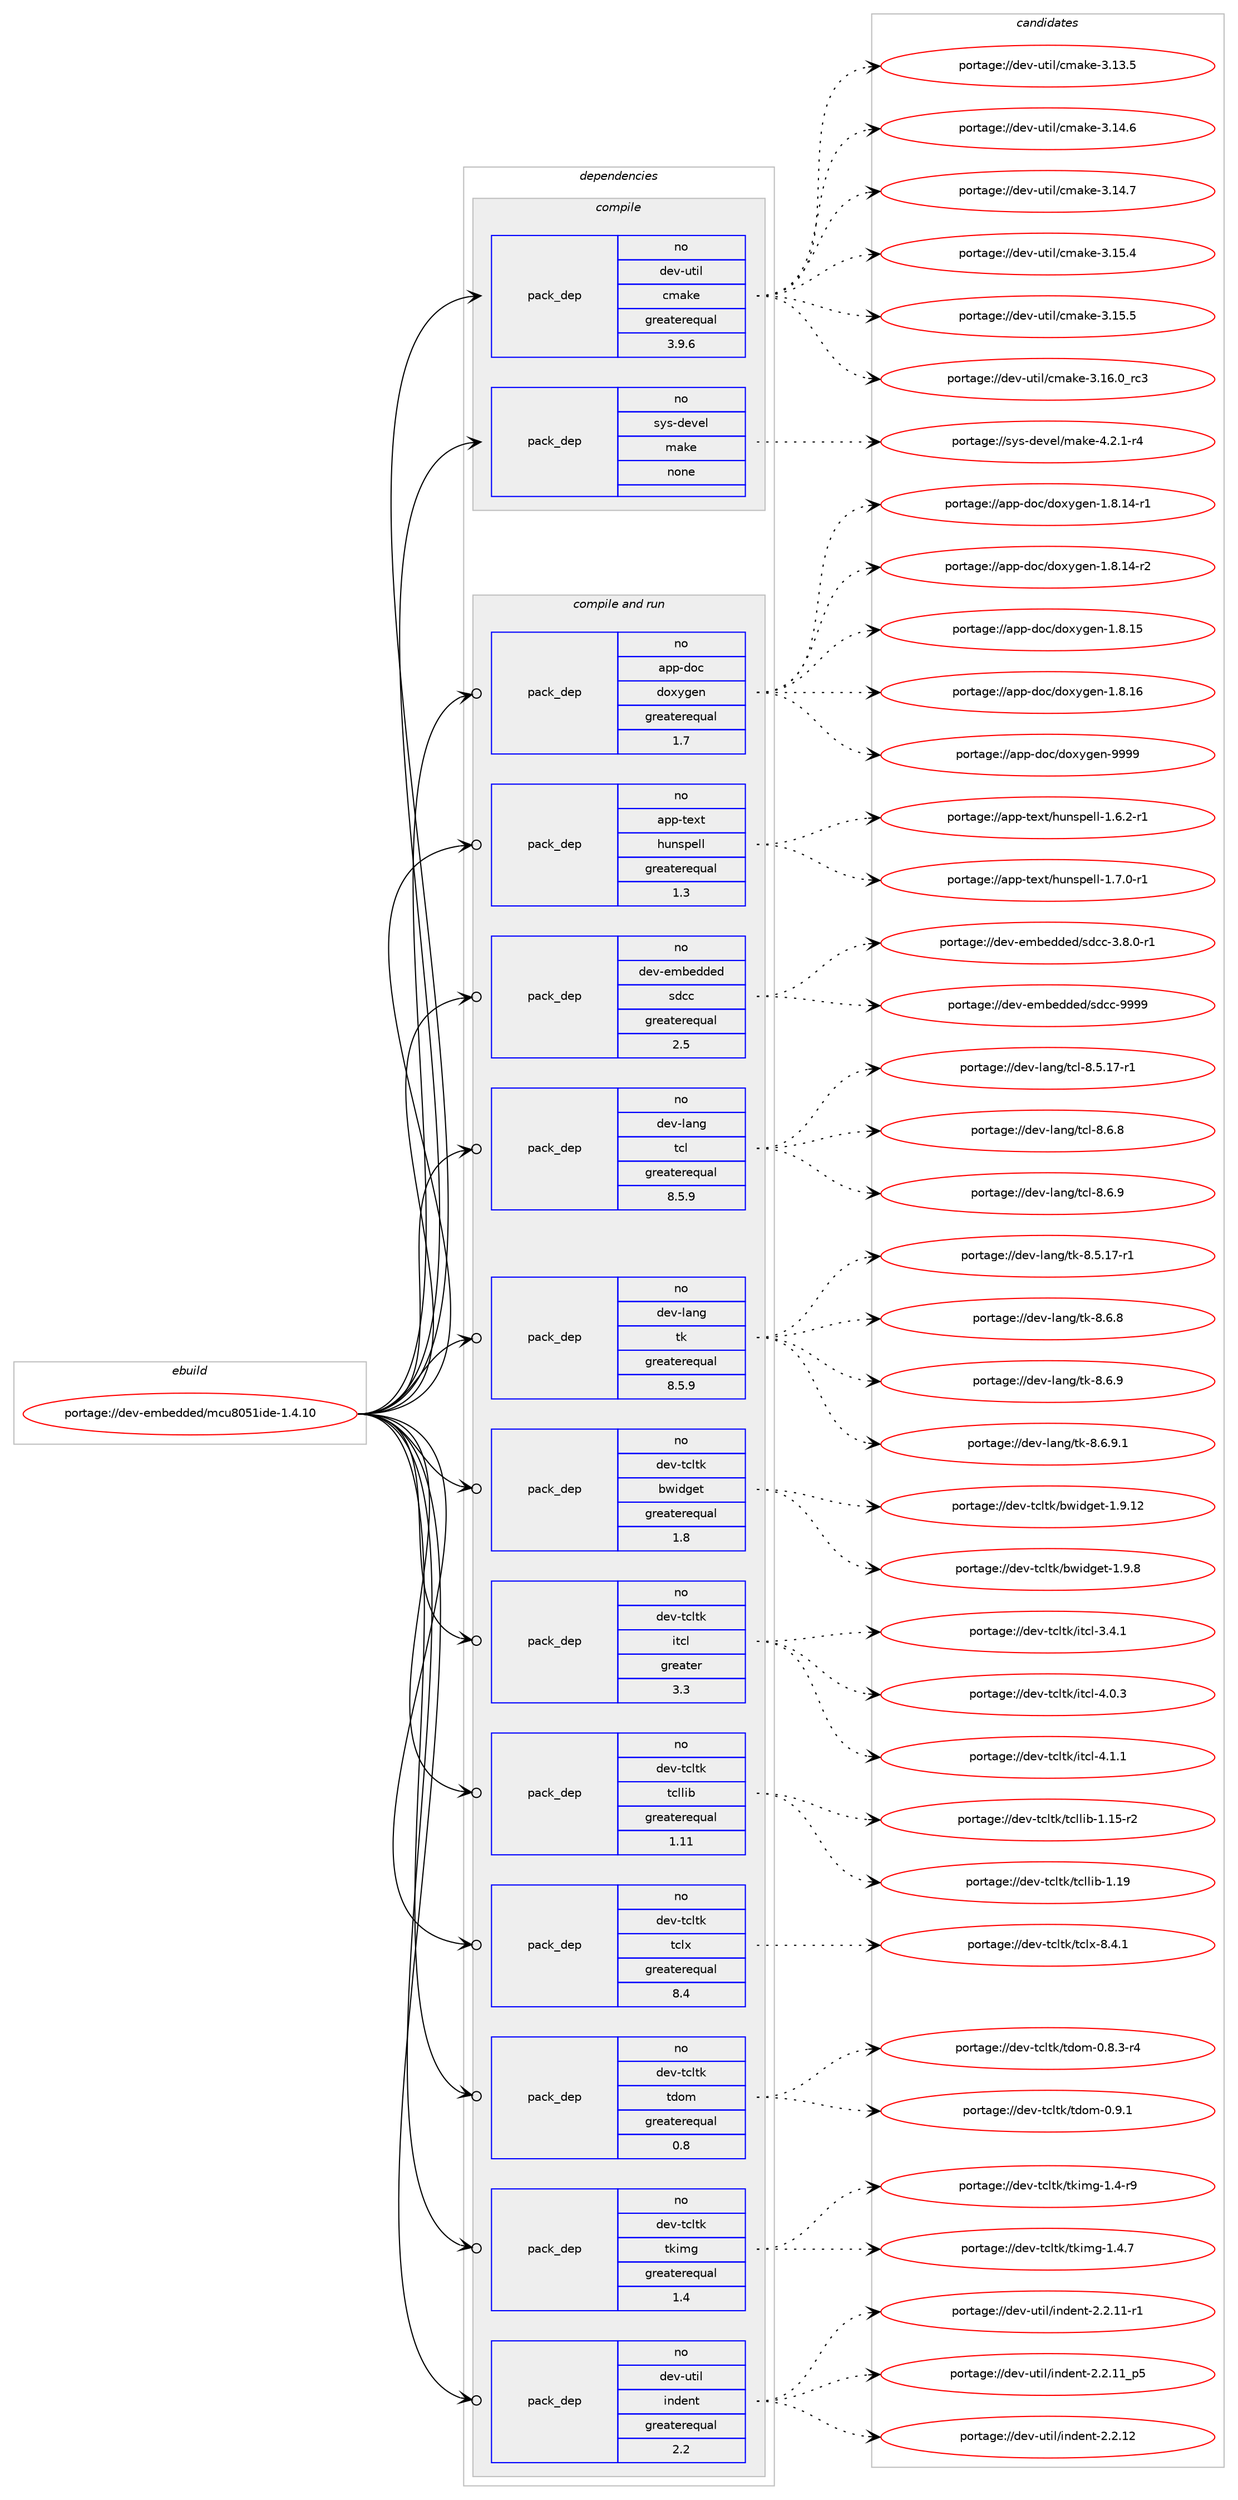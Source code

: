 digraph prolog {

# *************
# Graph options
# *************

newrank=true;
concentrate=true;
compound=true;
graph [rankdir=LR,fontname=Helvetica,fontsize=10,ranksep=1.5];#, ranksep=2.5, nodesep=0.2];
edge  [arrowhead=vee];
node  [fontname=Helvetica,fontsize=10];

# **********
# The ebuild
# **********

subgraph cluster_leftcol {
color=gray;
rank=same;
label=<<i>ebuild</i>>;
id [label="portage://dev-embedded/mcu8051ide-1.4.10", color=red, width=4, href="../dev-embedded/mcu8051ide-1.4.10.svg"];
}

# ****************
# The dependencies
# ****************

subgraph cluster_midcol {
color=gray;
label=<<i>dependencies</i>>;
subgraph cluster_compile {
fillcolor="#eeeeee";
style=filled;
label=<<i>compile</i>>;
subgraph pack44428 {
dependency59563 [label=<<TABLE BORDER="0" CELLBORDER="1" CELLSPACING="0" CELLPADDING="4" WIDTH="220"><TR><TD ROWSPAN="6" CELLPADDING="30">pack_dep</TD></TR><TR><TD WIDTH="110">no</TD></TR><TR><TD>dev-util</TD></TR><TR><TD>cmake</TD></TR><TR><TD>greaterequal</TD></TR><TR><TD>3.9.6</TD></TR></TABLE>>, shape=none, color=blue];
}
id:e -> dependency59563:w [weight=20,style="solid",arrowhead="vee"];
subgraph pack44429 {
dependency59564 [label=<<TABLE BORDER="0" CELLBORDER="1" CELLSPACING="0" CELLPADDING="4" WIDTH="220"><TR><TD ROWSPAN="6" CELLPADDING="30">pack_dep</TD></TR><TR><TD WIDTH="110">no</TD></TR><TR><TD>sys-devel</TD></TR><TR><TD>make</TD></TR><TR><TD>none</TD></TR><TR><TD></TD></TR></TABLE>>, shape=none, color=blue];
}
id:e -> dependency59564:w [weight=20,style="solid",arrowhead="vee"];
}
subgraph cluster_compileandrun {
fillcolor="#eeeeee";
style=filled;
label=<<i>compile and run</i>>;
subgraph pack44430 {
dependency59565 [label=<<TABLE BORDER="0" CELLBORDER="1" CELLSPACING="0" CELLPADDING="4" WIDTH="220"><TR><TD ROWSPAN="6" CELLPADDING="30">pack_dep</TD></TR><TR><TD WIDTH="110">no</TD></TR><TR><TD>app-doc</TD></TR><TR><TD>doxygen</TD></TR><TR><TD>greaterequal</TD></TR><TR><TD>1.7</TD></TR></TABLE>>, shape=none, color=blue];
}
id:e -> dependency59565:w [weight=20,style="solid",arrowhead="odotvee"];
subgraph pack44431 {
dependency59566 [label=<<TABLE BORDER="0" CELLBORDER="1" CELLSPACING="0" CELLPADDING="4" WIDTH="220"><TR><TD ROWSPAN="6" CELLPADDING="30">pack_dep</TD></TR><TR><TD WIDTH="110">no</TD></TR><TR><TD>app-text</TD></TR><TR><TD>hunspell</TD></TR><TR><TD>greaterequal</TD></TR><TR><TD>1.3</TD></TR></TABLE>>, shape=none, color=blue];
}
id:e -> dependency59566:w [weight=20,style="solid",arrowhead="odotvee"];
subgraph pack44432 {
dependency59567 [label=<<TABLE BORDER="0" CELLBORDER="1" CELLSPACING="0" CELLPADDING="4" WIDTH="220"><TR><TD ROWSPAN="6" CELLPADDING="30">pack_dep</TD></TR><TR><TD WIDTH="110">no</TD></TR><TR><TD>dev-embedded</TD></TR><TR><TD>sdcc</TD></TR><TR><TD>greaterequal</TD></TR><TR><TD>2.5</TD></TR></TABLE>>, shape=none, color=blue];
}
id:e -> dependency59567:w [weight=20,style="solid",arrowhead="odotvee"];
subgraph pack44433 {
dependency59568 [label=<<TABLE BORDER="0" CELLBORDER="1" CELLSPACING="0" CELLPADDING="4" WIDTH="220"><TR><TD ROWSPAN="6" CELLPADDING="30">pack_dep</TD></TR><TR><TD WIDTH="110">no</TD></TR><TR><TD>dev-lang</TD></TR><TR><TD>tcl</TD></TR><TR><TD>greaterequal</TD></TR><TR><TD>8.5.9</TD></TR></TABLE>>, shape=none, color=blue];
}
id:e -> dependency59568:w [weight=20,style="solid",arrowhead="odotvee"];
subgraph pack44434 {
dependency59569 [label=<<TABLE BORDER="0" CELLBORDER="1" CELLSPACING="0" CELLPADDING="4" WIDTH="220"><TR><TD ROWSPAN="6" CELLPADDING="30">pack_dep</TD></TR><TR><TD WIDTH="110">no</TD></TR><TR><TD>dev-lang</TD></TR><TR><TD>tk</TD></TR><TR><TD>greaterequal</TD></TR><TR><TD>8.5.9</TD></TR></TABLE>>, shape=none, color=blue];
}
id:e -> dependency59569:w [weight=20,style="solid",arrowhead="odotvee"];
subgraph pack44435 {
dependency59570 [label=<<TABLE BORDER="0" CELLBORDER="1" CELLSPACING="0" CELLPADDING="4" WIDTH="220"><TR><TD ROWSPAN="6" CELLPADDING="30">pack_dep</TD></TR><TR><TD WIDTH="110">no</TD></TR><TR><TD>dev-tcltk</TD></TR><TR><TD>bwidget</TD></TR><TR><TD>greaterequal</TD></TR><TR><TD>1.8</TD></TR></TABLE>>, shape=none, color=blue];
}
id:e -> dependency59570:w [weight=20,style="solid",arrowhead="odotvee"];
subgraph pack44436 {
dependency59571 [label=<<TABLE BORDER="0" CELLBORDER="1" CELLSPACING="0" CELLPADDING="4" WIDTH="220"><TR><TD ROWSPAN="6" CELLPADDING="30">pack_dep</TD></TR><TR><TD WIDTH="110">no</TD></TR><TR><TD>dev-tcltk</TD></TR><TR><TD>itcl</TD></TR><TR><TD>greater</TD></TR><TR><TD>3.3</TD></TR></TABLE>>, shape=none, color=blue];
}
id:e -> dependency59571:w [weight=20,style="solid",arrowhead="odotvee"];
subgraph pack44437 {
dependency59572 [label=<<TABLE BORDER="0" CELLBORDER="1" CELLSPACING="0" CELLPADDING="4" WIDTH="220"><TR><TD ROWSPAN="6" CELLPADDING="30">pack_dep</TD></TR><TR><TD WIDTH="110">no</TD></TR><TR><TD>dev-tcltk</TD></TR><TR><TD>tcllib</TD></TR><TR><TD>greaterequal</TD></TR><TR><TD>1.11</TD></TR></TABLE>>, shape=none, color=blue];
}
id:e -> dependency59572:w [weight=20,style="solid",arrowhead="odotvee"];
subgraph pack44438 {
dependency59573 [label=<<TABLE BORDER="0" CELLBORDER="1" CELLSPACING="0" CELLPADDING="4" WIDTH="220"><TR><TD ROWSPAN="6" CELLPADDING="30">pack_dep</TD></TR><TR><TD WIDTH="110">no</TD></TR><TR><TD>dev-tcltk</TD></TR><TR><TD>tclx</TD></TR><TR><TD>greaterequal</TD></TR><TR><TD>8.4</TD></TR></TABLE>>, shape=none, color=blue];
}
id:e -> dependency59573:w [weight=20,style="solid",arrowhead="odotvee"];
subgraph pack44439 {
dependency59574 [label=<<TABLE BORDER="0" CELLBORDER="1" CELLSPACING="0" CELLPADDING="4" WIDTH="220"><TR><TD ROWSPAN="6" CELLPADDING="30">pack_dep</TD></TR><TR><TD WIDTH="110">no</TD></TR><TR><TD>dev-tcltk</TD></TR><TR><TD>tdom</TD></TR><TR><TD>greaterequal</TD></TR><TR><TD>0.8</TD></TR></TABLE>>, shape=none, color=blue];
}
id:e -> dependency59574:w [weight=20,style="solid",arrowhead="odotvee"];
subgraph pack44440 {
dependency59575 [label=<<TABLE BORDER="0" CELLBORDER="1" CELLSPACING="0" CELLPADDING="4" WIDTH="220"><TR><TD ROWSPAN="6" CELLPADDING="30">pack_dep</TD></TR><TR><TD WIDTH="110">no</TD></TR><TR><TD>dev-tcltk</TD></TR><TR><TD>tkimg</TD></TR><TR><TD>greaterequal</TD></TR><TR><TD>1.4</TD></TR></TABLE>>, shape=none, color=blue];
}
id:e -> dependency59575:w [weight=20,style="solid",arrowhead="odotvee"];
subgraph pack44441 {
dependency59576 [label=<<TABLE BORDER="0" CELLBORDER="1" CELLSPACING="0" CELLPADDING="4" WIDTH="220"><TR><TD ROWSPAN="6" CELLPADDING="30">pack_dep</TD></TR><TR><TD WIDTH="110">no</TD></TR><TR><TD>dev-util</TD></TR><TR><TD>indent</TD></TR><TR><TD>greaterequal</TD></TR><TR><TD>2.2</TD></TR></TABLE>>, shape=none, color=blue];
}
id:e -> dependency59576:w [weight=20,style="solid",arrowhead="odotvee"];
}
subgraph cluster_run {
fillcolor="#eeeeee";
style=filled;
label=<<i>run</i>>;
}
}

# **************
# The candidates
# **************

subgraph cluster_choices {
rank=same;
color=gray;
label=<<i>candidates</i>>;

subgraph choice44428 {
color=black;
nodesep=1;
choiceportage1001011184511711610510847991099710710145514649514653 [label="portage://dev-util/cmake-3.13.5", color=red, width=4,href="../dev-util/cmake-3.13.5.svg"];
choiceportage1001011184511711610510847991099710710145514649524654 [label="portage://dev-util/cmake-3.14.6", color=red, width=4,href="../dev-util/cmake-3.14.6.svg"];
choiceportage1001011184511711610510847991099710710145514649524655 [label="portage://dev-util/cmake-3.14.7", color=red, width=4,href="../dev-util/cmake-3.14.7.svg"];
choiceportage1001011184511711610510847991099710710145514649534652 [label="portage://dev-util/cmake-3.15.4", color=red, width=4,href="../dev-util/cmake-3.15.4.svg"];
choiceportage1001011184511711610510847991099710710145514649534653 [label="portage://dev-util/cmake-3.15.5", color=red, width=4,href="../dev-util/cmake-3.15.5.svg"];
choiceportage1001011184511711610510847991099710710145514649544648951149951 [label="portage://dev-util/cmake-3.16.0_rc3", color=red, width=4,href="../dev-util/cmake-3.16.0_rc3.svg"];
dependency59563:e -> choiceportage1001011184511711610510847991099710710145514649514653:w [style=dotted,weight="100"];
dependency59563:e -> choiceportage1001011184511711610510847991099710710145514649524654:w [style=dotted,weight="100"];
dependency59563:e -> choiceportage1001011184511711610510847991099710710145514649524655:w [style=dotted,weight="100"];
dependency59563:e -> choiceportage1001011184511711610510847991099710710145514649534652:w [style=dotted,weight="100"];
dependency59563:e -> choiceportage1001011184511711610510847991099710710145514649534653:w [style=dotted,weight="100"];
dependency59563:e -> choiceportage1001011184511711610510847991099710710145514649544648951149951:w [style=dotted,weight="100"];
}
subgraph choice44429 {
color=black;
nodesep=1;
choiceportage1151211154510010111810110847109971071014552465046494511452 [label="portage://sys-devel/make-4.2.1-r4", color=red, width=4,href="../sys-devel/make-4.2.1-r4.svg"];
dependency59564:e -> choiceportage1151211154510010111810110847109971071014552465046494511452:w [style=dotted,weight="100"];
}
subgraph choice44430 {
color=black;
nodesep=1;
choiceportage97112112451001119947100111120121103101110454946564649524511449 [label="portage://app-doc/doxygen-1.8.14-r1", color=red, width=4,href="../app-doc/doxygen-1.8.14-r1.svg"];
choiceportage97112112451001119947100111120121103101110454946564649524511450 [label="portage://app-doc/doxygen-1.8.14-r2", color=red, width=4,href="../app-doc/doxygen-1.8.14-r2.svg"];
choiceportage9711211245100111994710011112012110310111045494656464953 [label="portage://app-doc/doxygen-1.8.15", color=red, width=4,href="../app-doc/doxygen-1.8.15.svg"];
choiceportage9711211245100111994710011112012110310111045494656464954 [label="portage://app-doc/doxygen-1.8.16", color=red, width=4,href="../app-doc/doxygen-1.8.16.svg"];
choiceportage971121124510011199471001111201211031011104557575757 [label="portage://app-doc/doxygen-9999", color=red, width=4,href="../app-doc/doxygen-9999.svg"];
dependency59565:e -> choiceportage97112112451001119947100111120121103101110454946564649524511449:w [style=dotted,weight="100"];
dependency59565:e -> choiceportage97112112451001119947100111120121103101110454946564649524511450:w [style=dotted,weight="100"];
dependency59565:e -> choiceportage9711211245100111994710011112012110310111045494656464953:w [style=dotted,weight="100"];
dependency59565:e -> choiceportage9711211245100111994710011112012110310111045494656464954:w [style=dotted,weight="100"];
dependency59565:e -> choiceportage971121124510011199471001111201211031011104557575757:w [style=dotted,weight="100"];
}
subgraph choice44431 {
color=black;
nodesep=1;
choiceportage9711211245116101120116471041171101151121011081084549465446504511449 [label="portage://app-text/hunspell-1.6.2-r1", color=red, width=4,href="../app-text/hunspell-1.6.2-r1.svg"];
choiceportage9711211245116101120116471041171101151121011081084549465546484511449 [label="portage://app-text/hunspell-1.7.0-r1", color=red, width=4,href="../app-text/hunspell-1.7.0-r1.svg"];
dependency59566:e -> choiceportage9711211245116101120116471041171101151121011081084549465446504511449:w [style=dotted,weight="100"];
dependency59566:e -> choiceportage9711211245116101120116471041171101151121011081084549465546484511449:w [style=dotted,weight="100"];
}
subgraph choice44432 {
color=black;
nodesep=1;
choiceportage10010111845101109981011001001011004711510099994551465646484511449 [label="portage://dev-embedded/sdcc-3.8.0-r1", color=red, width=4,href="../dev-embedded/sdcc-3.8.0-r1.svg"];
choiceportage10010111845101109981011001001011004711510099994557575757 [label="portage://dev-embedded/sdcc-9999", color=red, width=4,href="../dev-embedded/sdcc-9999.svg"];
dependency59567:e -> choiceportage10010111845101109981011001001011004711510099994551465646484511449:w [style=dotted,weight="100"];
dependency59567:e -> choiceportage10010111845101109981011001001011004711510099994557575757:w [style=dotted,weight="100"];
}
subgraph choice44433 {
color=black;
nodesep=1;
choiceportage10010111845108971101034711699108455646534649554511449 [label="portage://dev-lang/tcl-8.5.17-r1", color=red, width=4,href="../dev-lang/tcl-8.5.17-r1.svg"];
choiceportage10010111845108971101034711699108455646544656 [label="portage://dev-lang/tcl-8.6.8", color=red, width=4,href="../dev-lang/tcl-8.6.8.svg"];
choiceportage10010111845108971101034711699108455646544657 [label="portage://dev-lang/tcl-8.6.9", color=red, width=4,href="../dev-lang/tcl-8.6.9.svg"];
dependency59568:e -> choiceportage10010111845108971101034711699108455646534649554511449:w [style=dotted,weight="100"];
dependency59568:e -> choiceportage10010111845108971101034711699108455646544656:w [style=dotted,weight="100"];
dependency59568:e -> choiceportage10010111845108971101034711699108455646544657:w [style=dotted,weight="100"];
}
subgraph choice44434 {
color=black;
nodesep=1;
choiceportage100101118451089711010347116107455646534649554511449 [label="portage://dev-lang/tk-8.5.17-r1", color=red, width=4,href="../dev-lang/tk-8.5.17-r1.svg"];
choiceportage100101118451089711010347116107455646544656 [label="portage://dev-lang/tk-8.6.8", color=red, width=4,href="../dev-lang/tk-8.6.8.svg"];
choiceportage100101118451089711010347116107455646544657 [label="portage://dev-lang/tk-8.6.9", color=red, width=4,href="../dev-lang/tk-8.6.9.svg"];
choiceportage1001011184510897110103471161074556465446574649 [label="portage://dev-lang/tk-8.6.9.1", color=red, width=4,href="../dev-lang/tk-8.6.9.1.svg"];
dependency59569:e -> choiceportage100101118451089711010347116107455646534649554511449:w [style=dotted,weight="100"];
dependency59569:e -> choiceportage100101118451089711010347116107455646544656:w [style=dotted,weight="100"];
dependency59569:e -> choiceportage100101118451089711010347116107455646544657:w [style=dotted,weight="100"];
dependency59569:e -> choiceportage1001011184510897110103471161074556465446574649:w [style=dotted,weight="100"];
}
subgraph choice44435 {
color=black;
nodesep=1;
choiceportage1001011184511699108116107479811910510010310111645494657464950 [label="portage://dev-tcltk/bwidget-1.9.12", color=red, width=4,href="../dev-tcltk/bwidget-1.9.12.svg"];
choiceportage10010111845116991081161074798119105100103101116454946574656 [label="portage://dev-tcltk/bwidget-1.9.8", color=red, width=4,href="../dev-tcltk/bwidget-1.9.8.svg"];
dependency59570:e -> choiceportage1001011184511699108116107479811910510010310111645494657464950:w [style=dotted,weight="100"];
dependency59570:e -> choiceportage10010111845116991081161074798119105100103101116454946574656:w [style=dotted,weight="100"];
}
subgraph choice44436 {
color=black;
nodesep=1;
choiceportage10010111845116991081161074710511699108455146524649 [label="portage://dev-tcltk/itcl-3.4.1", color=red, width=4,href="../dev-tcltk/itcl-3.4.1.svg"];
choiceportage10010111845116991081161074710511699108455246484651 [label="portage://dev-tcltk/itcl-4.0.3", color=red, width=4,href="../dev-tcltk/itcl-4.0.3.svg"];
choiceportage10010111845116991081161074710511699108455246494649 [label="portage://dev-tcltk/itcl-4.1.1", color=red, width=4,href="../dev-tcltk/itcl-4.1.1.svg"];
dependency59571:e -> choiceportage10010111845116991081161074710511699108455146524649:w [style=dotted,weight="100"];
dependency59571:e -> choiceportage10010111845116991081161074710511699108455246484651:w [style=dotted,weight="100"];
dependency59571:e -> choiceportage10010111845116991081161074710511699108455246494649:w [style=dotted,weight="100"];
}
subgraph choice44437 {
color=black;
nodesep=1;
choiceportage100101118451169910811610747116991081081059845494649534511450 [label="portage://dev-tcltk/tcllib-1.15-r2", color=red, width=4,href="../dev-tcltk/tcllib-1.15-r2.svg"];
choiceportage10010111845116991081161074711699108108105984549464957 [label="portage://dev-tcltk/tcllib-1.19", color=red, width=4,href="../dev-tcltk/tcllib-1.19.svg"];
dependency59572:e -> choiceportage100101118451169910811610747116991081081059845494649534511450:w [style=dotted,weight="100"];
dependency59572:e -> choiceportage10010111845116991081161074711699108108105984549464957:w [style=dotted,weight="100"];
}
subgraph choice44438 {
color=black;
nodesep=1;
choiceportage10010111845116991081161074711699108120455646524649 [label="portage://dev-tcltk/tclx-8.4.1", color=red, width=4,href="../dev-tcltk/tclx-8.4.1.svg"];
dependency59573:e -> choiceportage10010111845116991081161074711699108120455646524649:w [style=dotted,weight="100"];
}
subgraph choice44439 {
color=black;
nodesep=1;
choiceportage1001011184511699108116107471161001111094548465646514511452 [label="portage://dev-tcltk/tdom-0.8.3-r4", color=red, width=4,href="../dev-tcltk/tdom-0.8.3-r4.svg"];
choiceportage100101118451169910811610747116100111109454846574649 [label="portage://dev-tcltk/tdom-0.9.1", color=red, width=4,href="../dev-tcltk/tdom-0.9.1.svg"];
dependency59574:e -> choiceportage1001011184511699108116107471161001111094548465646514511452:w [style=dotted,weight="100"];
dependency59574:e -> choiceportage100101118451169910811610747116100111109454846574649:w [style=dotted,weight="100"];
}
subgraph choice44440 {
color=black;
nodesep=1;
choiceportage100101118451169910811610747116107105109103454946524511457 [label="portage://dev-tcltk/tkimg-1.4-r9", color=red, width=4,href="../dev-tcltk/tkimg-1.4-r9.svg"];
choiceportage100101118451169910811610747116107105109103454946524655 [label="portage://dev-tcltk/tkimg-1.4.7", color=red, width=4,href="../dev-tcltk/tkimg-1.4.7.svg"];
dependency59575:e -> choiceportage100101118451169910811610747116107105109103454946524511457:w [style=dotted,weight="100"];
dependency59575:e -> choiceportage100101118451169910811610747116107105109103454946524655:w [style=dotted,weight="100"];
}
subgraph choice44441 {
color=black;
nodesep=1;
choiceportage1001011184511711610510847105110100101110116455046504649494511449 [label="portage://dev-util/indent-2.2.11-r1", color=red, width=4,href="../dev-util/indent-2.2.11-r1.svg"];
choiceportage1001011184511711610510847105110100101110116455046504649499511253 [label="portage://dev-util/indent-2.2.11_p5", color=red, width=4,href="../dev-util/indent-2.2.11_p5.svg"];
choiceportage100101118451171161051084710511010010111011645504650464950 [label="portage://dev-util/indent-2.2.12", color=red, width=4,href="../dev-util/indent-2.2.12.svg"];
dependency59576:e -> choiceportage1001011184511711610510847105110100101110116455046504649494511449:w [style=dotted,weight="100"];
dependency59576:e -> choiceportage1001011184511711610510847105110100101110116455046504649499511253:w [style=dotted,weight="100"];
dependency59576:e -> choiceportage100101118451171161051084710511010010111011645504650464950:w [style=dotted,weight="100"];
}
}

}
